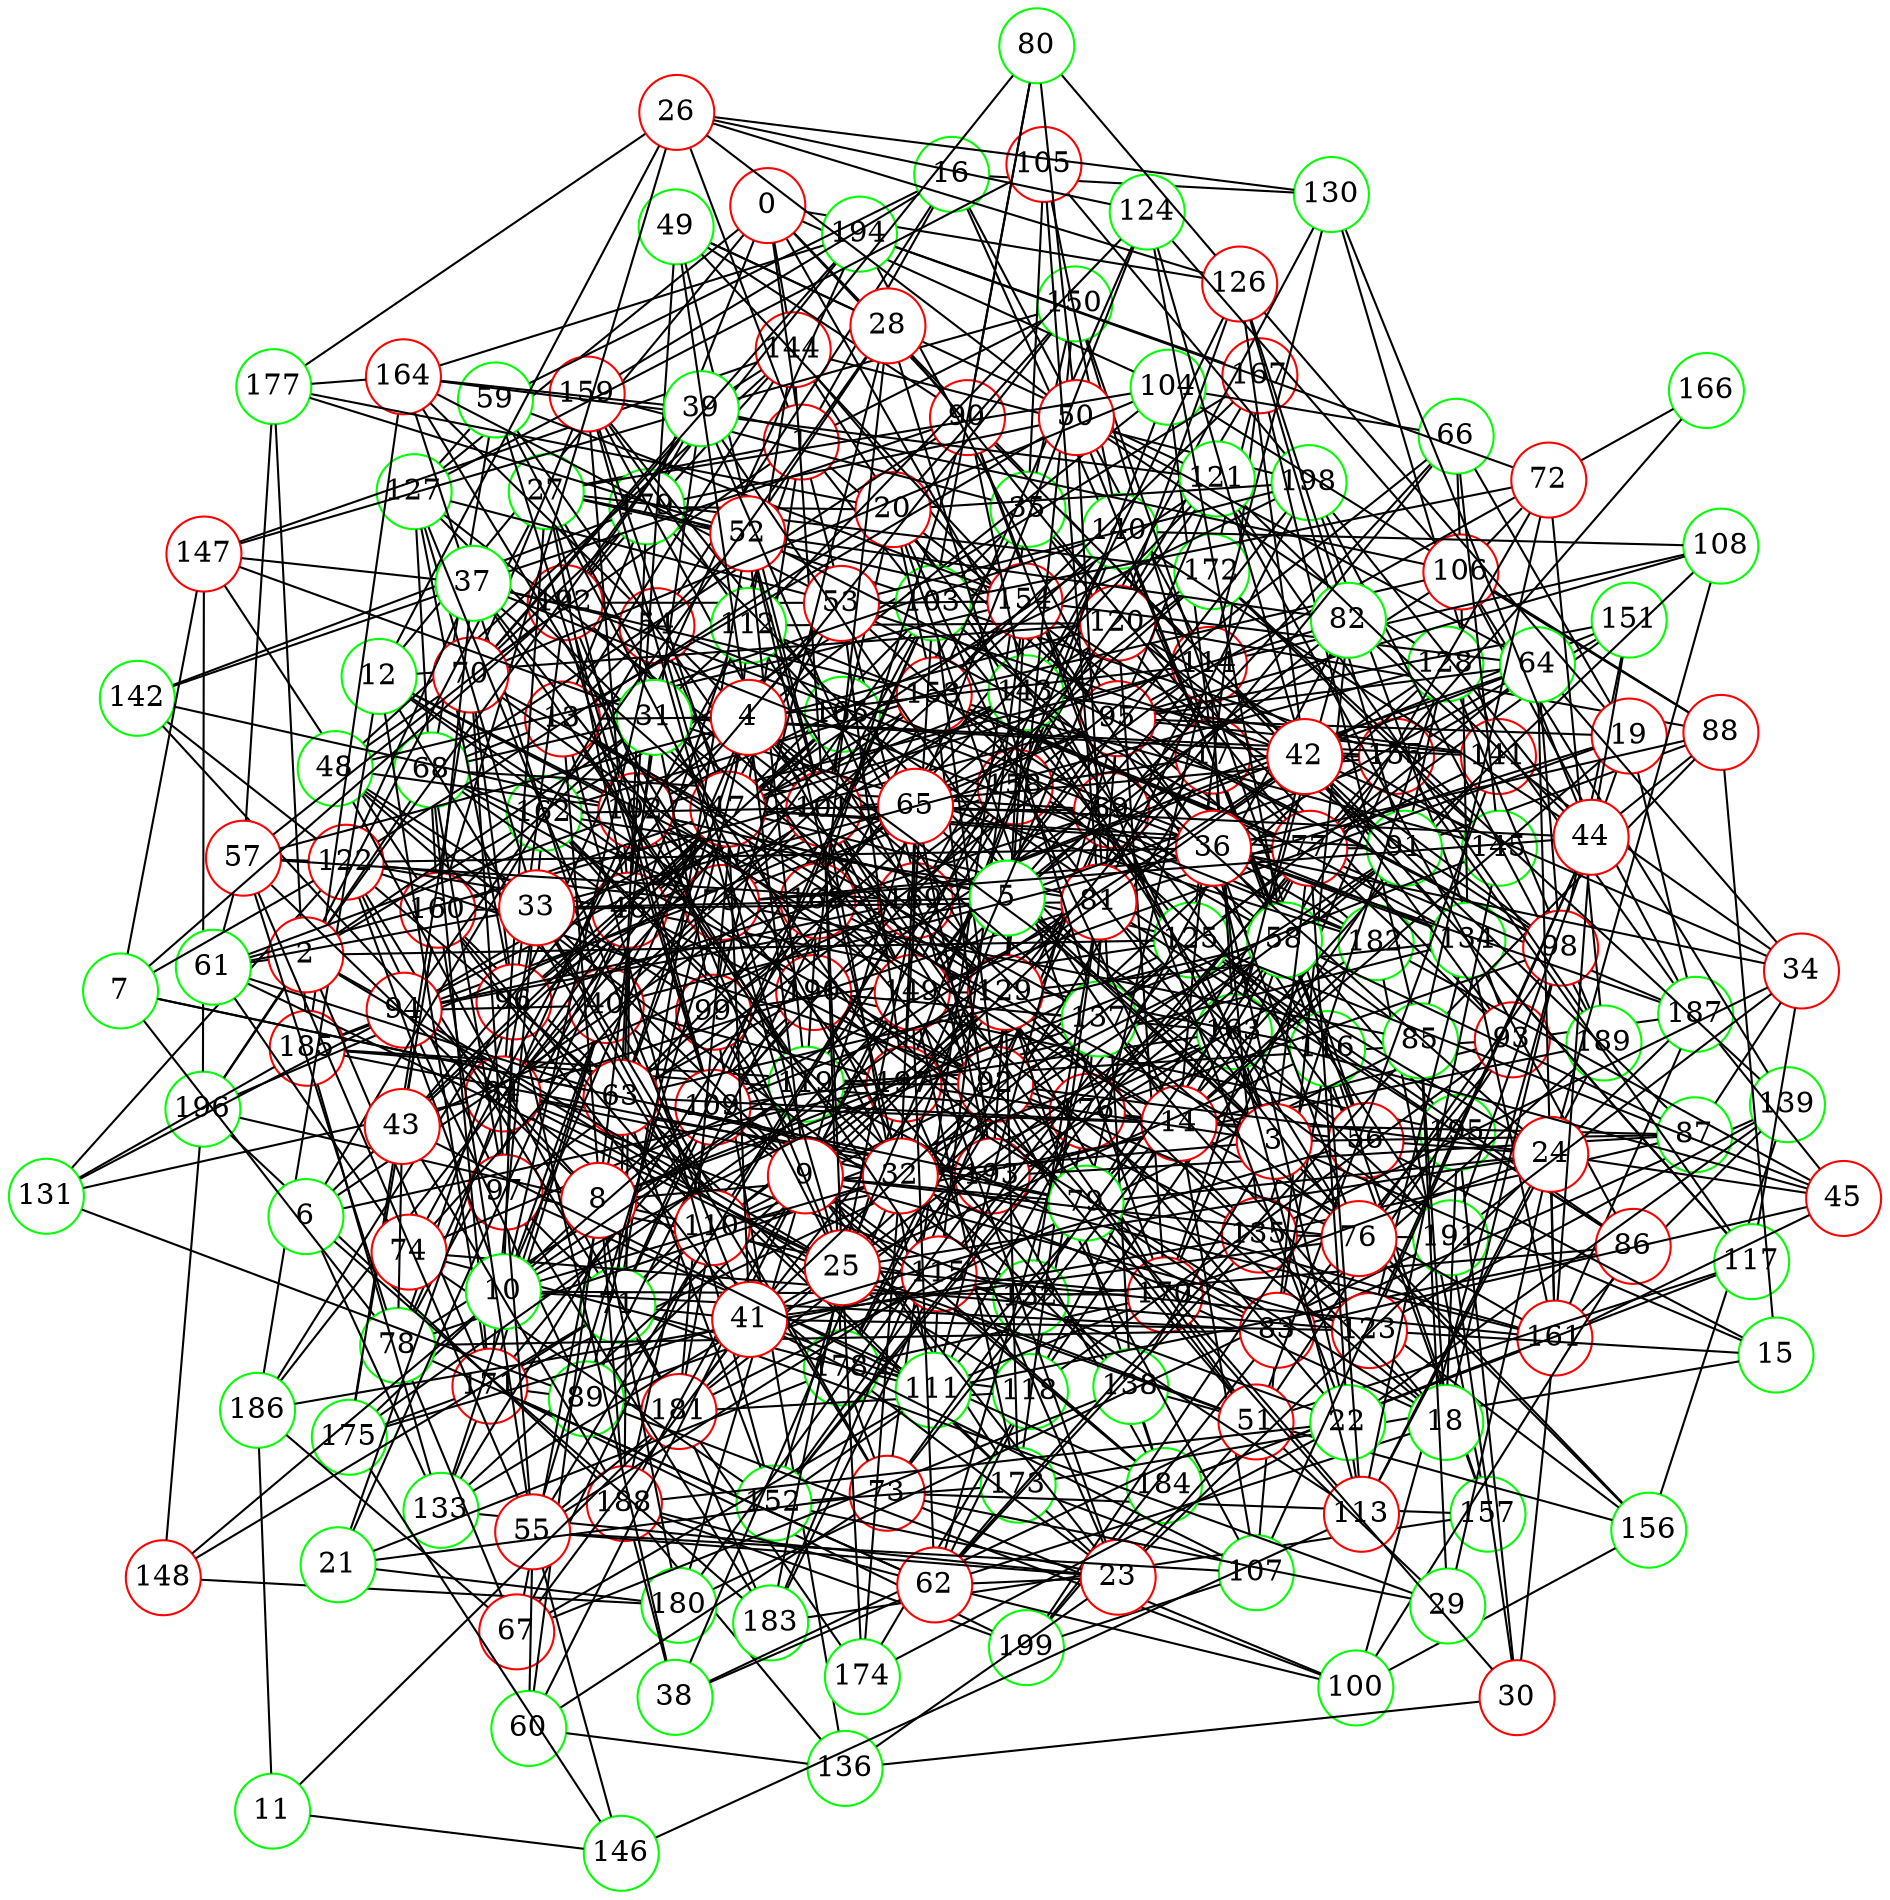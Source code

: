 graph {
graph ["layout"="fdp"]
node ["style"="filled","fillcolor"="white","fixedsize"="true","shape"="circle"]
"0" ["color"="red"]
"144" ["color"="red"]
"192" ["color"="red"]
"194" ["color"="green"]
"147" ["color"="red"]
"160" ["color"="red"]
"173" ["color"="green"]
"175" ["color"="green"]
"190" ["color"="red"]
"195" ["color"="green"]
"196" ["color"="green"]
"163" ["color"="green"]
"171" ["color"="red"]
"199" ["color"="green"]
"198" ["color"="green"]
"1" ["color"="red"]
"16" ["color"="green"]
"17" ["color"="red"]
"35" ["color"="green"]
"99" ["color"="red"]
"136" ["color"="green"]
"188" ["color"="red"]
"125" ["color"="green"]
"197" ["color"="red"]
"167" ["color"="red"]
"172" ["color"="green"]
"181" ["color"="red"]
"183" ["color"="green"]
"151" ["color"="green"]
"169" ["color"="red"]
"176" ["color"="red"]
"185" ["color"="red"]
"155" ["color"="red"]
"179" ["color"="green"]
"170" ["color"="red"]
"178" ["color"="green"]
"158" ["color"="red"]
"182" ["color"="green"]
"193" ["color"="red"]
"150" ["color"="green"]
"73" ["color"="red"]
"100" ["color"="green"]
"156" ["color"="green"]
"157" ["color"="green"]
"105" ["color"="red"]
"140" ["color"="green"]
"168" ["color"="red"]
"127" ["color"="green"]
"93" ["color"="red"]
"118" ["color"="green"]
"174" ["color"="green"]
"119" ["color"="green"]
"187" ["color"="green"]
"46" ["color"="red"]
"96" ["color"="red"]
"97" ["color"="red"]
"114" ["color"="red"]
"130" ["color"="green"]
"141" ["color"="red"]
"143" ["color"="green"]
"134" ["color"="green"]
"161" ["color"="red"]
"184" ["color"="green"]
"132" ["color"="green"]
"122" ["color"="red"]
"131" ["color"="green"]
"142" ["color"="green"]
"165" ["color"="green"]
"186" ["color"="green"]
"162" ["color"="green"]
"68" ["color"="green"]
"69" ["color"="red"]
"101" ["color"="red"]
"103" ["color"="green"]
"154" ["color"="red"]
"191" ["color"="green"]
"109" ["color"="red"]
"129" ["color"="red"]
"133" ["color"="green"]
"149" ["color"="red"]
"159" ["color"="red"]
"111" ["color"="green"]
"115" ["color"="red"]
"152" ["color"="green"]
"85" ["color"="green"]
"88" ["color"="red"]
"104" ["color"="green"]
"120" ["color"="red"]
"145" ["color"="green"]
"153" ["color"="red"]
"126" ["color"="red"]
"106" ["color"="red"]
"139" ["color"="green"]
"124" ["color"="green"]
"91" ["color"="green"]
"128" ["color"="green"]
"135" ["color"="red"]
"189" ["color"="green"]
"108" ["color"="green"]
"90" ["color"="red"]
"95" ["color"="red"]
"98" ["color"="red"]
"166" ["color"="green"]
"121" ["color"="green"]
"164" ["color"="red"]
"177" ["color"="green"]
"75" ["color"="red"]
"138" ["color"="green"]
"77" ["color"="red"]
"112" ["color"="green"]
"92" ["color"="red"]
"107" ["color"="green"]
"102" ["color"="red"]
"71" ["color"="green"]
"148" ["color"="red"]
"180" ["color"="green"]
"78" ["color"="green"]
"83" ["color"="red"]
"116" ["color"="green"]
"49" ["color"="green"]
"84" ["color"="red"]
"20" ["color"="red"]
"56" ["color"="red"]
"54" ["color"="red"]
"59" ["color"="green"]
"48" ["color"="green"]
"40" ["color"="red"]
"53" ["color"="red"]
"94" ["color"="red"]
"26" ["color"="red"]
"50" ["color"="red"]
"64" ["color"="green"]
"137" ["color"="green"]
"80" ["color"="green"]
"27" ["color"="green"]
"52" ["color"="red"]
"82" ["color"="green"]
"47" ["color"="red"]
"81" ["color"="red"]
"86" ["color"="red"]
"89" ["color"="green"]
"63" ["color"="red"]
"67" ["color"="red"]
"110" ["color"="red"]
"79" ["color"="green"]
"12" ["color"="green"]
"13" ["color"="red"]
"14" ["color"="red"]
"39" ["color"="green"]
"70" ["color"="red"]
"19" ["color"="red"]
"66" ["color"="green"]
"87" ["color"="green"]
"58" ["color"="green"]
"72" ["color"="red"]
"2" ["color"="red"]
"61" ["color"="green"]
"74" ["color"="red"]
"123" ["color"="red"]
"31" ["color"="green"]
"3" ["color"="red"]
"65" ["color"="red"]
"5" ["color"="green"]
"32" ["color"="red"]
"38" ["color"="green"]
"51" ["color"="red"]
"117" ["color"="green"]
"62" ["color"="red"]
"33" ["color"="red"]
"8" ["color"="red"]
"57" ["color"="red"]
"60" ["color"="green"]
"15" ["color"="green"]
"4" ["color"="red"]
"9" ["color"="red"]
"23" ["color"="red"]
"55" ["color"="red"]
"146" ["color"="green"]
"76" ["color"="red"]
"10" ["color"="green"]
"6" ["color"="green"]
"7" ["color"="green"]
"11" ["color"="green"]
"18" ["color"="green"]
"21" ["color"="green"]
"22" ["color"="green"]
"113" ["color"="red"]
"36" ["color"="red"]
"24" ["color"="red"]
"25" ["color"="red"]
"29" ["color"="green"]
"45" ["color"="red"]
"28" ["color"="red"]
"30" ["color"="red"]
"34" ["color"="red"]
"42" ["color"="red"]
"37" ["color"="green"]
"41" ["color"="red"]
"43" ["color"="red"]
"44" ["color"="red"]
"0" -- "144"
"0" -- "1"
"0" -- "114"
"0" -- "69"
"0" -- "104"
"0" -- "90"
"0" -- "12"
"0" -- "13"
"0" -- "126"
"0" -- "127"
"144" -- "192"
"144" -- "147"
"144" -- "163"
"144" -- "195"
"144" -- "198"
"192" -- "194"
"147" -- "160"
"147" -- "196"
"160" -- "173"
"160" -- "175"
"175" -- "190"
"190" -- "195"
"163" -- "171"
"163" -- "190"
"171" -- "199"
"171" -- "175"
"171" -- "190"
"1" -- "16"
"1" -- "48"
"1" -- "193"
"1" -- "99"
"1" -- "150"
"1" -- "182"
"1" -- "40"
"1" -- "26"
"1" -- "27"
"1" -- "125"
"16" -- "17"
"16" -- "114"
"16" -- "130"
"16" -- "54"
"16" -- "59"
"16" -- "159"
"17" -- "35"
"17" -- "197"
"17" -- "135"
"17" -- "104"
"17" -- "178"
"17" -- "20"
"17" -- "150"
"17" -- "56"
"17" -- "155"
"17" -- "93"
"17" -- "157"
"17" -- "158"
"35" -- "99"
"35" -- "150"
"35" -- "73"
"35" -- "105"
"35" -- "93"
"35" -- "46"
"35" -- "159"
"99" -- "136"
"99" -- "125"
"99" -- "173"
"99" -- "158"
"136" -- "188"
"188" -- "196"
"188" -- "199"
"125" -- "197"
"125" -- "167"
"125" -- "181"
"125" -- "151"
"167" -- "194"
"167" -- "172"
"181" -- "183"
"151" -- "169"
"151" -- "155"
"169" -- "176"
"176" -- "185"
"185" -- "197"
"155" -- "179"
"155" -- "170"
"170" -- "178"
"158" -- "182"
"158" -- "167"
"158" -- "185"
"158" -- "188"
"182" -- "193"
"73" -- "178"
"73" -- "100"
"73" -- "157"
"100" -- "156"
"157" -- "182"
"157" -- "183"
"105" -- "198"
"105" -- "140"
"105" -- "127"
"140" -- "197"
"140" -- "168"
"140" -- "169"
"127" -- "160"
"93" -- "193"
"93" -- "118"
"93" -- "198"
"93" -- "119"
"93" -- "187"
"118" -- "176"
"118" -- "178"
"118" -- "181"
"118" -- "174"
"118" -- "190"
"174" -- "181"
"119" -- "168"
"119" -- "158"
"46" -- "96"
"46" -- "162"
"46" -- "68"
"46" -- "165"
"46" -- "102"
"46" -- "71"
"46" -- "135"
"46" -- "78"
"46" -- "49"
"46" -- "84"
"46" -- "116"
"46" -- "153"
"46" -- "122"
"46" -- "188"
"46" -- "95"
"46" -- "159"
"96" -- "192"
"96" -- "97"
"96" -- "194"
"96" -- "165"
"96" -- "172"
"96" -- "173"
"96" -- "186"
"96" -- "127"
"97" -- "114"
"97" -- "132"
"97" -- "183"
"97" -- "184"
"97" -- "122"
"114" -- "130"
"114" -- "163"
"114" -- "134"
"114" -- "178"
"130" -- "141"
"130" -- "158"
"141" -- "143"
"143" -- "193"
"134" -- "161"
"134" -- "197"
"161" -- "184"
"161" -- "187"
"184" -- "193"
"184" -- "199"
"122" -- "131"
"122" -- "142"
"122" -- "176"
"131" -- "185"
"142" -- "179"
"165" -- "195"
"165" -- "168"
"165" -- "170"
"162" -- "167"
"162" -- "171"
"68" -- "97"
"68" -- "196"
"68" -- "69"
"68" -- "90"
"68" -- "75"
"68" -- "171"
"68" -- "92"
"69" -- "96"
"69" -- "101"
"69" -- "178"
"69" -- "85"
"69" -- "149"
"69" -- "183"
"69" -- "153"
"69" -- "90"
"69" -- "95"
"101" -- "103"
"101" -- "111"
"101" -- "144"
"101" -- "178"
"101" -- "149"
"101" -- "155"
"101" -- "127"
"103" -- "192"
"103" -- "197"
"103" -- "154"
"103" -- "109"
"154" -- "191"
"109" -- "192"
"109" -- "129"
"109" -- "163"
"109" -- "184"
"109" -- "188"
"109" -- "158"
"129" -- "192"
"129" -- "193"
"129" -- "133"
"129" -- "134"
"129" -- "173"
"129" -- "149"
"129" -- "181"
"129" -- "150"
"129" -- "184"
"129" -- "154"
"133" -- "168"
"133" -- "185"
"133" -- "171"
"149" -- "198"
"149" -- "173"
"149" -- "159"
"159" -- "165"
"111" -- "176"
"111" -- "115"
"111" -- "152"
"111" -- "170"
"111" -- "141"
"115" -- "183"
"115" -- "152"
"115" -- "154"
"115" -- "170"
"115" -- "155"
"115" -- "125"
"152" -- "176"
"152" -- "197"
"152" -- "173"
"85" -- "181"
"85" -- "167"
"85" -- "88"
"88" -- "104"
"88" -- "120"
"88" -- "106"
"88" -- "91"
"104" -- "197"
"120" -- "145"
"120" -- "170"
"120" -- "126"
"145" -- "153"
"145" -- "155"
"145" -- "172"
"153" -- "193"
"153" -- "162"
"153" -- "167"
"153" -- "154"
"153" -- "187"
"106" -- "165"
"106" -- "134"
"106" -- "139"
"106" -- "187"
"106" -- "124"
"106" -- "190"
"139" -- "161"
"139" -- "156"
"139" -- "172"
"124" -- "153"
"91" -- "128"
"91" -- "176"
"91" -- "118"
"91" -- "120"
"91" -- "108"
"91" -- "126"
"128" -- "135"
"128" -- "187"
"128" -- "189"
"135" -- "186"
"135" -- "156"
"135" -- "191"
"189" -- "198"
"108" -- "114"
"108" -- "140"
"90" -- "168"
"90" -- "143"
"95" -- "98"
"95" -- "194"
"95" -- "196"
"95" -- "166"
"95" -- "108"
"95" -- "141"
"95" -- "111"
"95" -- "176"
"95" -- "149"
"95" -- "151"
"95" -- "121"
"98" -- "176"
"98" -- "100"
"98" -- "151"
"98" -- "154"
"121" -- "164"
"121" -- "169"
"121" -- "189"
"164" -- "177"
"164" -- "194"
"164" -- "185"
"177" -- "185"
"75" -- "164"
"75" -- "85"
"75" -- "103"
"75" -- "122"
"75" -- "138"
"75" -- "77"
"138" -- "162"
"138" -- "184"
"138" -- "156"
"77" -- "132"
"77" -- "166"
"77" -- "141"
"77" -- "112"
"77" -- "118"
"77" -- "152"
"77" -- "153"
"77" -- "91"
"112" -- "144"
"112" -- "160"
"112" -- "181"
"112" -- "120"
"112" -- "169"
"112" -- "124"
"112" -- "159"
"92" -- "128"
"92" -- "101"
"92" -- "103"
"92" -- "119"
"92" -- "107"
"92" -- "190"
"107" -- "199"
"107" -- "173"
"102" -- "198"
"102" -- "104"
"102" -- "142"
"102" -- "114"
"102" -- "119"
"102" -- "125"
"71" -- "97"
"71" -- "129"
"71" -- "103"
"71" -- "171"
"71" -- "109"
"71" -- "148"
"71" -- "149"
"71" -- "181"
"71" -- "122"
"148" -- "180"
"148" -- "196"
"180" -- "193"
"180" -- "191"
"78" -- "96"
"78" -- "83"
"78" -- "102"
"78" -- "119"
"83" -- "199"
"83" -- "107"
"83" -- "139"
"83" -- "109"
"83" -- "116"
"83" -- "119"
"83" -- "93"
"83" -- "189"
"116" -- "157"
"49" -- "101"
"49" -- "121"
"49" -- "90"
"49" -- "154"
"84" -- "193"
"84" -- "131"
"84" -- "132"
"84" -- "165"
"84" -- "140"
"84" -- "178"
"20" -- "177"
"20" -- "179"
"20" -- "101"
"20" -- "150"
"20" -- "198"
"20" -- "56"
"20" -- "153"
"20" -- "122"
"20" -- "170"
"56" -- "176"
"56" -- "150"
"56" -- "199"
"56" -- "140"
"54" -- "164"
"54" -- "134"
"54" -- "135"
"54" -- "190"
"59" -- "68"
"59" -- "149"
"59" -- "154"
"59" -- "109"
"59" -- "127"
"48" -- "144"
"48" -- "99"
"48" -- "132"
"48" -- "181"
"48" -- "102"
"48" -- "154"
"40" -- "164"
"40" -- "101"
"40" -- "133"
"40" -- "197"
"40" -- "73"
"40" -- "171"
"40" -- "48"
"40" -- "53"
"40" -- "184"
"40" -- "94"
"53" -- "116"
"53" -- "164"
"53" -- "197"
"53" -- "102"
"53" -- "134"
"53" -- "198"
"53" -- "154"
"53" -- "127"
"94" -- "162"
"94" -- "131"
"94" -- "153"
"94" -- "169"
"94" -- "185"
"94" -- "143"
"26" -- "160"
"26" -- "177"
"26" -- "50"
"26" -- "130"
"26" -- "124"
"26" -- "126"
"50" -- "64"
"50" -- "80"
"50" -- "128"
"50" -- "179"
"50" -- "116"
"50" -- "138"
"64" -- "161"
"64" -- "98"
"64" -- "69"
"64" -- "137"
"64" -- "169"
"64" -- "154"
"64" -- "95"
"137" -- "190"
"80" -- "144"
"80" -- "103"
"80" -- "90"
"80" -- "126"
"27" -- "52"
"27" -- "84"
"27" -- "104"
"27" -- "154"
"27" -- "172"
"27" -- "109"
"27" -- "46"
"27" -- "47"
"52" -- "177"
"52" -- "82"
"52" -- "98"
"52" -- "101"
"52" -- "71"
"52" -- "119"
"82" -- "176"
"82" -- "83"
"82" -- "163"
"82" -- "141"
"82" -- "126"
"47" -- "160"
"47" -- "77"
"47" -- "143"
"47" -- "81"
"47" -- "82"
"47" -- "121"
"47" -- "186"
"47" -- "91"
"47" -- "63"
"47" -- "127"
"47" -- "159"
"81" -- "128"
"81" -- "160"
"81" -- "162"
"81" -- "132"
"81" -- "198"
"81" -- "105"
"81" -- "109"
"81" -- "173"
"81" -- "84"
"81" -- "86"
"81" -- "89"
"81" -- "191"
"86" -- "195"
"86" -- "100"
"86" -- "132"
"86" -- "121"
"86" -- "125"
"86" -- "111"
"89" -- "115"
"89" -- "131"
"89" -- "100"
"89" -- "181"
"89" -- "153"
"89" -- "171"
"89" -- "94"
"63" -- "193"
"63" -- "67"
"63" -- "172"
"63" -- "79"
"63" -- "179"
"63" -- "152"
"63" -- "121"
"63" -- "122"
"63" -- "190"
"67" -- "138"
"67" -- "186"
"67" -- "78"
"67" -- "110"
"67" -- "111"
"110" -- "160"
"110" -- "163"
"110" -- "196"
"110" -- "181"
"110" -- "197"
"110" -- "169"
"110" -- "189"
"79" -- "161"
"79" -- "114"
"79" -- "83"
"79" -- "163"
"79" -- "102"
"79" -- "185"
"79" -- "190"
"12" -- "102"
"12" -- "120"
"12" -- "168"
"12" -- "26"
"12" -- "186"
"12" -- "75"
"12" -- "171"
"12" -- "110"
"12" -- "190"
"13" -- "144"
"13" -- "129"
"13" -- "50"
"13" -- "52"
"13" -- "68"
"13" -- "119"
"13" -- "152"
"13" -- "140"
"13" -- "188"
"13" -- "14"
"14" -- "161"
"14" -- "102"
"14" -- "39"
"14" -- "73"
"14" -- "107"
"14" -- "109"
"14" -- "176"
"14" -- "17"
"14" -- "19"
"14" -- "20"
"14" -- "182"
"14" -- "87"
"14" -- "58"
"14" -- "63"
"39" -- "144"
"39" -- "192"
"39" -- "147"
"39" -- "179"
"39" -- "164"
"39" -- "70"
"39" -- "150"
"39" -- "106"
"39" -- "92"
"39" -- "46"
"70" -- "96"
"70" -- "97"
"70" -- "194"
"70" -- "179"
"70" -- "149"
"70" -- "104"
"70" -- "137"
"70" -- "159"
"70" -- "175"
"19" -- "81"
"19" -- "66"
"19" -- "149"
"19" -- "187"
"19" -- "126"
"19" -- "95"
"19" -- "191"
"66" -- "129"
"66" -- "145"
"66" -- "69"
"66" -- "104"
"66" -- "106"
"66" -- "158"
"87" -- "193"
"87" -- "114"
"87" -- "135"
"58" -- "181"
"58" -- "87"
"58" -- "72"
"58" -- "73"
"58" -- "170"
"58" -- "124"
"58" -- "110"
"58" -- "158"
"58" -- "63"
"72" -- "194"
"72" -- "85"
"72" -- "103"
"72" -- "106"
"72" -- "189"
"2" -- "162"
"2" -- "196"
"2" -- "118"
"2" -- "39"
"2" -- "27"
"2" -- "171"
"2" -- "61"
"2" -- "125"
"2" -- "94"
"2" -- "31"
"61" -- "102"
"61" -- "74"
"61" -- "63"
"61" -- "95"
"74" -- "112"
"74" -- "119"
"74" -- "152"
"74" -- "75"
"74" -- "123"
"74" -- "111"
"123" -- "134"
"123" -- "137"
"123" -- "139"
"31" -- "129"
"31" -- "99"
"31" -- "147"
"31" -- "68"
"31" -- "197"
"31" -- "182"
"31" -- "155"
"31" -- "141"
"3" -- "65"
"3" -- "163"
"3" -- "5"
"3" -- "69"
"3" -- "197"
"3" -- "8"
"3" -- "168"
"3" -- "138"
"3" -- "77"
"3" -- "15"
"3" -- "179"
"3" -- "87"
"3" -- "156"
"3" -- "125"
"65" -- "112"
"65" -- "193"
"65" -- "162"
"65" -- "180"
"65" -- "149"
"65" -- "124"
"65" -- "172"
"5" -- "32"
"5" -- "17"
"5" -- "33"
"5" -- "82"
"5" -- "114"
"5" -- "102"
"5" -- "56"
"5" -- "155"
"5" -- "94"
"32" -- "65"
"32" -- "161"
"32" -- "162"
"32" -- "38"
"32" -- "78"
"32" -- "174"
"32" -- "52"
"32" -- "84"
"32" -- "59"
"32" -- "91"
"32" -- "125"
"38" -- "96"
"38" -- "51"
"38" -- "188"
"38" -- "62"
"51" -- "101"
"51" -- "117"
"51" -- "168"
"51" -- "93"
"51" -- "141"
"51" -- "110"
"51" -- "79"
"117" -- "134"
"117" -- "184"
"117" -- "155"
"62" -- "100"
"62" -- "135"
"62" -- "137"
"62" -- "171"
"62" -- "173"
"62" -- "78"
"62" -- "85"
"62" -- "149"
"62" -- "118"
"62" -- "188"
"33" -- "128"
"33" -- "84"
"33" -- "73"
"33" -- "61"
"33" -- "110"
"33" -- "127"
"8" -- "145"
"8" -- "180"
"8" -- "57"
"8" -- "137"
"8" -- "60"
"8" -- "142"
"8" -- "31"
"57" -- "192"
"57" -- "177"
"57" -- "120"
"57" -- "169"
"57" -- "122"
"57" -- "61"
"57" -- "78"
"60" -- "136"
"60" -- "73"
"15" -- "56"
"15" -- "88"
"15" -- "123"
"15" -- "173"
"4" -- "49"
"4" -- "114"
"4" -- "101"
"4" -- "150"
"4" -- "9"
"4" -- "89"
"4" -- "137"
"4" -- "10"
"4" -- "13"
"4" -- "63"
"4" -- "191"
"9" -- "33"
"9" -- "115"
"9" -- "23"
"9" -- "123"
"9" -- "60"
"9" -- "76"
"9" -- "126"
"9" -- "79"
"9" -- "159"
"23" -- "178"
"23" -- "51"
"23" -- "133"
"23" -- "149"
"23" -- "197"
"23" -- "55"
"23" -- "136"
"23" -- "152"
"23" -- "187"
"23" -- "173"
"23" -- "62"
"55" -- "160"
"55" -- "97"
"55" -- "146"
"55" -- "115"
"55" -- "181"
"55" -- "57"
"55" -- "169"
"55" -- "75"
"55" -- "107"
"55" -- "60"
"146" -- "175"
"76" -- "98"
"76" -- "195"
"76" -- "137"
"76" -- "92"
"76" -- "156"
"76" -- "158"
"76" -- "143"
"10" -- "32"
"10" -- "96"
"10" -- "83"
"10" -- "148"
"10" -- "197"
"10" -- "54"
"10" -- "119"
"10" -- "40"
"10" -- "122"
"10" -- "170"
"10" -- "109"
"6" -- "65"
"6" -- "133"
"6" -- "197"
"6" -- "54"
"6" -- "183"
"6" -- "47"
"7" -- "192"
"7" -- "193"
"7" -- "147"
"7" -- "122"
"7" -- "78"
"7" -- "63"
"11" -- "146"
"11" -- "181"
"11" -- "186"
"18" -- "129"
"18" -- "98"
"18" -- "195"
"18" -- "85"
"18" -- "197"
"18" -- "168"
"18" -- "170"
"18" -- "123"
"18" -- "62"
"21" -- "178"
"21" -- "84"
"21" -- "180"
"21" -- "73"
"21" -- "46"
"22" -- "176"
"22" -- "113"
"22" -- "115"
"22" -- "36"
"22" -- "90"
"22" -- "139"
"22" -- "188"
"22" -- "77"
"22" -- "174"
"113" -- "145"
"113" -- "146"
"113" -- "163"
"113" -- "116"
"113" -- "132"
"113" -- "149"
"113" -- "189"
"36" -- "64"
"36" -- "192"
"36" -- "134"
"36" -- "182"
"36" -- "40"
"36" -- "88"
"36" -- "122"
"36" -- "187"
"36" -- "76"
"36" -- "95"
"24" -- "113"
"24" -- "161"
"24" -- "103"
"24" -- "56"
"24" -- "25"
"24" -- "170"
"24" -- "92"
"24" -- "108"
"24" -- "29"
"24" -- "45"
"24" -- "125"
"24" -- "79"
"25" -- "192"
"25" -- "161"
"25" -- "99"
"25" -- "101"
"25" -- "133"
"25" -- "169"
"25" -- "174"
"25" -- "51"
"25" -- "84"
"25" -- "116"
"25" -- "54"
"25" -- "183"
"25" -- "120"
"25" -- "91"
"25" -- "61"
"25" -- "94"
"29" -- "51"
"29" -- "85"
"29" -- "71"
"29" -- "73"
"45" -- "161"
"45" -- "83"
"45" -- "163"
"45" -- "182"
"45" -- "187"
"45" -- "125"
"28" -- "49"
"28" -- "162"
"28" -- "99"
"28" -- "52"
"28" -- "137"
"28" -- "77"
"28" -- "190"
"30" -- "161"
"30" -- "195"
"30" -- "136"
"30" -- "170"
"30" -- "191"
"34" -- "64"
"34" -- "36"
"34" -- "117"
"34" -- "87"
"34" -- "135"
"34" -- "42"
"34" -- "141"
"34" -- "191"
"42" -- "98"
"42" -- "163"
"42" -- "53"
"42" -- "117"
"42" -- "119"
"42" -- "90"
"42" -- "124"
"42" -- "93"
"42" -- "126"
"42" -- "175"
"37" -- "160"
"37" -- "115"
"37" -- "147"
"37" -- "54"
"37" -- "182"
"37" -- "153"
"37" -- "90"
"37" -- "122"
"37" -- "75"
"37" -- "142"
"37" -- "47"
"41" -- "160"
"41" -- "67"
"41" -- "71"
"41" -- "56"
"41" -- "107"
"41" -- "123"
"41" -- "76"
"41" -- "92"
"41" -- "47"
"41" -- "111"
"41" -- "127"
"41" -- "175"
"43" -- "160"
"43" -- "53"
"43" -- "165"
"43" -- "169"
"43" -- "188"
"43" -- "78"
"43" -- "111"
"44" -- "65"
"44" -- "161"
"44" -- "130"
"44" -- "198"
"44" -- "151"
"44" -- "88"
"44" -- "121"
"44" -- "75"
"44" -- "107"
"44" -- "123"
"44" -- "140"
}